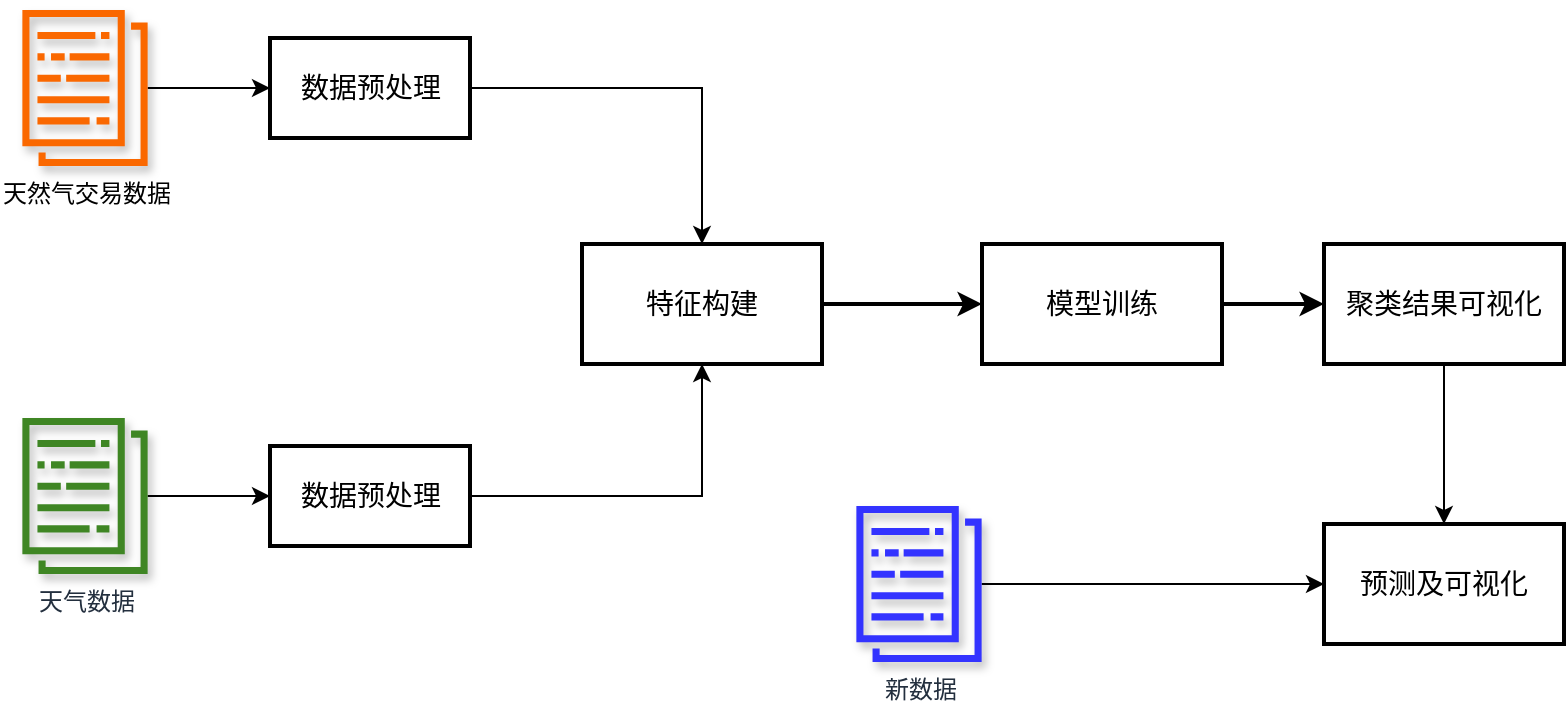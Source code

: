 <mxfile version="16.6.8" type="device"><diagram id="2VlYLkq0CV3NYeP5_mi0" name="Page-1"><mxGraphModel dx="1550" dy="811" grid="1" gridSize="10" guides="1" tooltips="1" connect="1" arrows="1" fold="1" page="1" pageScale="1" pageWidth="827" pageHeight="1169" math="0" shadow="0"><root><mxCell id="0"/><mxCell id="1" parent="0"/><mxCell id="3gPxjpxi3BdHZzjtDQGU-13" style="edgeStyle=orthogonalEdgeStyle;rounded=0;orthogonalLoop=1;jettySize=auto;html=1;entryX=0;entryY=0.5;entryDx=0;entryDy=0;" parent="1" source="3gPxjpxi3BdHZzjtDQGU-1" target="3gPxjpxi3BdHZzjtDQGU-4" edge="1"><mxGeometry relative="1" as="geometry"/></mxCell><mxCell id="3gPxjpxi3BdHZzjtDQGU-1" value="天气数据" style="sketch=0;outlineConnect=0;fontColor=#232F3E;gradientColor=none;fillColor=#3F8624;strokeColor=none;dashed=0;verticalLabelPosition=bottom;verticalAlign=top;align=center;html=1;fontSize=12;fontStyle=0;aspect=fixed;pointerEvents=1;shape=mxgraph.aws4.data_set;shadow=1;" parent="1" vertex="1"><mxGeometry x="20" y="407" width="63" height="78" as="geometry"/></mxCell><mxCell id="3gPxjpxi3BdHZzjtDQGU-12" style="edgeStyle=orthogonalEdgeStyle;rounded=0;orthogonalLoop=1;jettySize=auto;html=1;" parent="1" source="3gPxjpxi3BdHZzjtDQGU-2" target="3gPxjpxi3BdHZzjtDQGU-3" edge="1"><mxGeometry relative="1" as="geometry"/></mxCell><mxCell id="3gPxjpxi3BdHZzjtDQGU-2" value="天然气交易数据" style="sketch=0;outlineConnect=0;fillColor=#fa6800;strokeColor=#C73500;dashed=0;verticalLabelPosition=bottom;verticalAlign=top;align=center;html=1;fontSize=12;fontStyle=0;aspect=fixed;pointerEvents=1;shape=mxgraph.aws4.data_set;fontColor=#000000;shadow=1;" parent="1" vertex="1"><mxGeometry x="20" y="203" width="63" height="78" as="geometry"/></mxCell><mxCell id="RM9EcwZjuM5RABTDm0J--8" style="edgeStyle=orthogonalEdgeStyle;rounded=0;orthogonalLoop=1;jettySize=auto;html=1;" edge="1" parent="1" source="3gPxjpxi3BdHZzjtDQGU-3" target="3gPxjpxi3BdHZzjtDQGU-8"><mxGeometry relative="1" as="geometry"/></mxCell><mxCell id="3gPxjpxi3BdHZzjtDQGU-3" value="&lt;font style=&quot;font-size: 14px&quot;&gt;数据预处理&lt;/font&gt;" style="html=1;dashed=0;whitespace=wrap;strokeWidth=2;" parent="1" vertex="1"><mxGeometry x="144" y="217" width="100" height="50" as="geometry"/></mxCell><mxCell id="RM9EcwZjuM5RABTDm0J--9" style="edgeStyle=orthogonalEdgeStyle;rounded=0;orthogonalLoop=1;jettySize=auto;html=1;entryX=0.5;entryY=1;entryDx=0;entryDy=0;" edge="1" parent="1" source="3gPxjpxi3BdHZzjtDQGU-4" target="3gPxjpxi3BdHZzjtDQGU-8"><mxGeometry relative="1" as="geometry"/></mxCell><mxCell id="3gPxjpxi3BdHZzjtDQGU-4" value="&lt;font style=&quot;font-size: 14px&quot;&gt;数据预处理&lt;/font&gt;" style="html=1;dashed=0;whitespace=wrap;strokeWidth=2;" parent="1" vertex="1"><mxGeometry x="144" y="421" width="100" height="50" as="geometry"/></mxCell><mxCell id="3gPxjpxi3BdHZzjtDQGU-15" value="" style="edgeStyle=orthogonalEdgeStyle;rounded=0;orthogonalLoop=1;jettySize=auto;html=1;fontSize=12;fillColor=default;dashed=0;strokeWidth=2;" parent="1" source="3gPxjpxi3BdHZzjtDQGU-8" target="3gPxjpxi3BdHZzjtDQGU-14" edge="1"><mxGeometry relative="1" as="geometry"/></mxCell><mxCell id="3gPxjpxi3BdHZzjtDQGU-8" value="&lt;font style=&quot;font-size: 14px&quot;&gt;特征构建&lt;/font&gt;" style="whiteSpace=wrap;html=1;strokeWidth=2;dashed=0;" parent="1" vertex="1"><mxGeometry x="300" y="320" width="120" height="60" as="geometry"/></mxCell><mxCell id="3gPxjpxi3BdHZzjtDQGU-17" value="" style="edgeStyle=orthogonalEdgeStyle;rounded=0;orthogonalLoop=1;jettySize=auto;html=1;fontSize=12;fillColor=default;dashed=0;strokeWidth=2;" parent="1" source="3gPxjpxi3BdHZzjtDQGU-14" target="3gPxjpxi3BdHZzjtDQGU-16" edge="1"><mxGeometry relative="1" as="geometry"/></mxCell><mxCell id="3gPxjpxi3BdHZzjtDQGU-14" value="&lt;font style=&quot;font-size: 14px&quot;&gt;模型训练&lt;/font&gt;" style="whiteSpace=wrap;html=1;strokeWidth=2;dashed=0;" parent="1" vertex="1"><mxGeometry x="500" y="320" width="120" height="60" as="geometry"/></mxCell><mxCell id="RM9EcwZjuM5RABTDm0J--2" value="" style="edgeStyle=orthogonalEdgeStyle;rounded=0;orthogonalLoop=1;jettySize=auto;html=1;" edge="1" parent="1" source="3gPxjpxi3BdHZzjtDQGU-16" target="RM9EcwZjuM5RABTDm0J--1"><mxGeometry relative="1" as="geometry"/></mxCell><mxCell id="3gPxjpxi3BdHZzjtDQGU-16" value="&lt;font style=&quot;font-size: 14px&quot;&gt;聚类结果可视化&lt;/font&gt;" style="whiteSpace=wrap;html=1;strokeWidth=2;" parent="1" vertex="1"><mxGeometry x="671" y="320" width="120" height="60" as="geometry"/></mxCell><mxCell id="RM9EcwZjuM5RABTDm0J--1" value="&lt;span style=&quot;font-size: 14px&quot;&gt;预测及可视化&lt;/span&gt;" style="whiteSpace=wrap;html=1;strokeWidth=2;" vertex="1" parent="1"><mxGeometry x="671" y="460" width="120" height="60" as="geometry"/></mxCell><mxCell id="RM9EcwZjuM5RABTDm0J--7" style="edgeStyle=orthogonalEdgeStyle;rounded=0;orthogonalLoop=1;jettySize=auto;html=1;" edge="1" parent="1" source="RM9EcwZjuM5RABTDm0J--3" target="RM9EcwZjuM5RABTDm0J--1"><mxGeometry relative="1" as="geometry"/></mxCell><mxCell id="RM9EcwZjuM5RABTDm0J--3" value="新数据" style="sketch=0;outlineConnect=0;fontColor=#232F3E;gradientColor=none;fillColor=#3333FF;strokeColor=none;dashed=0;verticalLabelPosition=bottom;verticalAlign=top;align=center;html=1;fontSize=12;fontStyle=0;aspect=fixed;pointerEvents=1;shape=mxgraph.aws4.data_set;shadow=1;" vertex="1" parent="1"><mxGeometry x="437" y="451" width="63" height="78" as="geometry"/></mxCell></root></mxGraphModel></diagram></mxfile>